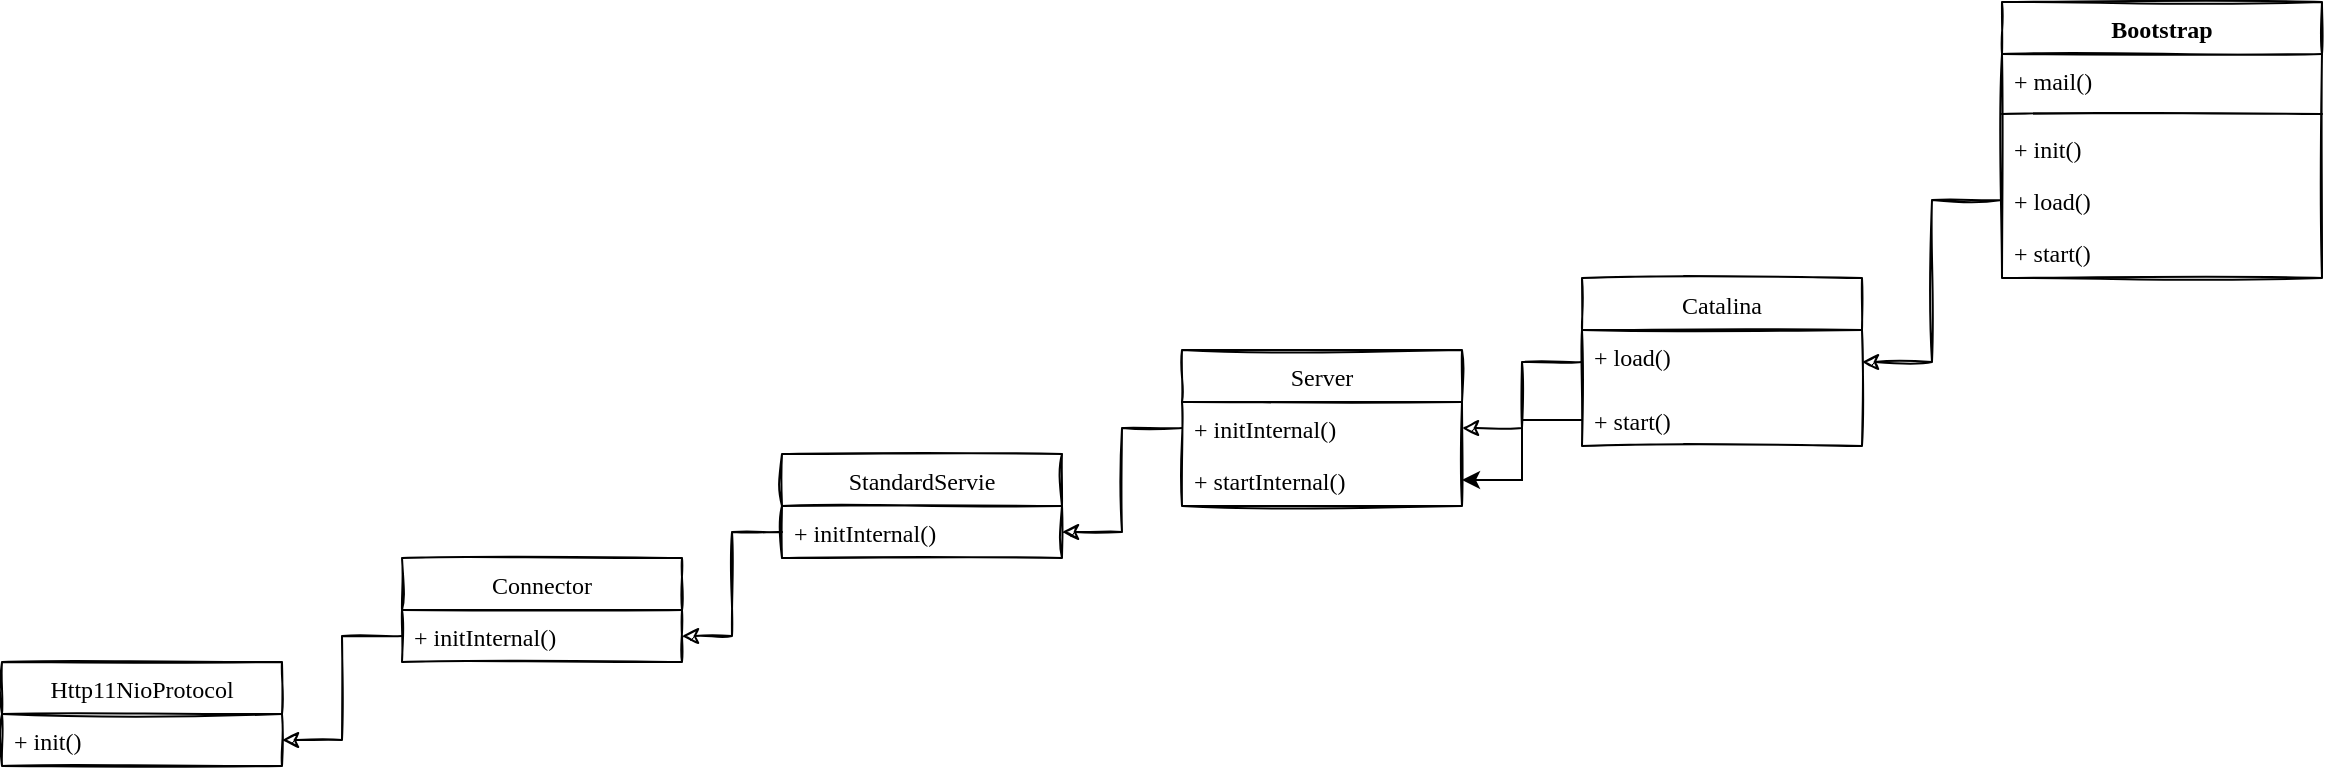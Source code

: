 <mxfile>
    <diagram id="bsKxnGacgMXl-KsoyFUi" name="Page-1">
        <mxGraphModel dx="982" dy="570" grid="1" gridSize="10" guides="1" tooltips="1" connect="1" arrows="1" fold="1" page="1" pageScale="1" pageWidth="3300" pageHeight="4681" math="0" shadow="0">
            <root>
                <mxCell id="0"/>
                <mxCell id="1" parent="0"/>
                <mxCell id="4A4YIte2eC2OUJFDEEWy-4" value="Bootstrap&#10;" style="swimlane;fontStyle=1;align=center;verticalAlign=top;childLayout=stackLayout;horizontal=1;startSize=26;horizontalStack=0;resizeParent=1;resizeParentMax=0;resizeLast=0;collapsible=1;marginBottom=0;sketch=1;fontFamily=Comic Sans MS;" parent="1" vertex="1">
                    <mxGeometry x="1040" y="70" width="160" height="138" as="geometry">
                        <mxRectangle x="450" y="40" width="90" height="26" as="alternateBounds"/>
                    </mxGeometry>
                </mxCell>
                <mxCell id="4A4YIte2eC2OUJFDEEWy-5" value="+ mail()" style="text;strokeColor=none;fillColor=none;align=left;verticalAlign=top;spacingLeft=4;spacingRight=4;overflow=hidden;rotatable=0;points=[[0,0.5],[1,0.5]];portConstraint=eastwest;sketch=1;fontFamily=Comic Sans MS;" parent="4A4YIte2eC2OUJFDEEWy-4" vertex="1">
                    <mxGeometry y="26" width="160" height="26" as="geometry"/>
                </mxCell>
                <mxCell id="4A4YIte2eC2OUJFDEEWy-6" value="" style="line;strokeWidth=1;fillColor=none;align=left;verticalAlign=middle;spacingTop=-1;spacingLeft=3;spacingRight=3;rotatable=0;labelPosition=right;points=[];portConstraint=eastwest;sketch=1;fontFamily=Comic Sans MS;" parent="4A4YIte2eC2OUJFDEEWy-4" vertex="1">
                    <mxGeometry y="52" width="160" height="8" as="geometry"/>
                </mxCell>
                <mxCell id="4A4YIte2eC2OUJFDEEWy-7" value="+ init()" style="text;strokeColor=none;fillColor=none;align=left;verticalAlign=top;spacingLeft=4;spacingRight=4;overflow=hidden;rotatable=0;points=[[0,0.5],[1,0.5]];portConstraint=eastwest;sketch=1;fontFamily=Comic Sans MS;" parent="4A4YIte2eC2OUJFDEEWy-4" vertex="1">
                    <mxGeometry y="60" width="160" height="26" as="geometry"/>
                </mxCell>
                <mxCell id="4A4YIte2eC2OUJFDEEWy-19" value="+ load()" style="text;strokeColor=none;fillColor=none;align=left;verticalAlign=top;spacingLeft=4;spacingRight=4;overflow=hidden;rotatable=0;points=[[0,0.5],[1,0.5]];portConstraint=eastwest;sketch=1;fontFamily=Comic Sans MS;" parent="4A4YIte2eC2OUJFDEEWy-4" vertex="1">
                    <mxGeometry y="86" width="160" height="26" as="geometry"/>
                </mxCell>
                <mxCell id="4A4YIte2eC2OUJFDEEWy-20" value="+ start()" style="text;strokeColor=none;fillColor=none;align=left;verticalAlign=top;spacingLeft=4;spacingRight=4;overflow=hidden;rotatable=0;points=[[0,0.5],[1,0.5]];portConstraint=eastwest;sketch=1;fontFamily=Comic Sans MS;" parent="4A4YIte2eC2OUJFDEEWy-4" vertex="1">
                    <mxGeometry y="112" width="160" height="26" as="geometry"/>
                </mxCell>
                <mxCell id="4A4YIte2eC2OUJFDEEWy-27" value="Server" style="swimlane;fontStyle=0;childLayout=stackLayout;horizontal=1;startSize=26;fillColor=none;horizontalStack=0;resizeParent=1;resizeParentMax=0;resizeLast=0;collapsible=1;marginBottom=0;sketch=1;fontFamily=Comic Sans MS;" parent="1" vertex="1">
                    <mxGeometry x="630" y="244" width="140" height="78" as="geometry"/>
                </mxCell>
                <mxCell id="4A4YIte2eC2OUJFDEEWy-28" value="+ initInternal()" style="text;strokeColor=none;fillColor=none;align=left;verticalAlign=top;spacingLeft=4;spacingRight=4;overflow=hidden;rotatable=0;points=[[0,0.5],[1,0.5]];portConstraint=eastwest;sketch=1;fontFamily=Comic Sans MS;" parent="4A4YIte2eC2OUJFDEEWy-27" vertex="1">
                    <mxGeometry y="26" width="140" height="26" as="geometry"/>
                </mxCell>
                <mxCell id="4A4YIte2eC2OUJFDEEWy-76" value="+ startInternal()" style="text;strokeColor=none;fillColor=none;align=left;verticalAlign=top;spacingLeft=4;spacingRight=4;overflow=hidden;rotatable=0;points=[[0,0.5],[1,0.5]];portConstraint=eastwest;shadow=1;fontFamily=Comic Sans MS;" parent="4A4YIte2eC2OUJFDEEWy-27" vertex="1">
                    <mxGeometry y="52" width="140" height="26" as="geometry"/>
                </mxCell>
                <mxCell id="4A4YIte2eC2OUJFDEEWy-31" style="edgeStyle=orthogonalEdgeStyle;rounded=0;orthogonalLoop=1;jettySize=auto;html=1;exitX=0;exitY=0.5;exitDx=0;exitDy=0;entryX=1;entryY=0.5;entryDx=0;entryDy=0;sketch=1;fontFamily=Comic Sans MS;" parent="1" source="4A4YIte2eC2OUJFDEEWy-22" target="4A4YIte2eC2OUJFDEEWy-28" edge="1">
                    <mxGeometry relative="1" as="geometry"/>
                </mxCell>
                <mxCell id="4A4YIte2eC2OUJFDEEWy-37" value="StandardServie" style="swimlane;fontStyle=0;childLayout=stackLayout;horizontal=1;startSize=26;fillColor=none;horizontalStack=0;resizeParent=1;resizeParentMax=0;resizeLast=0;collapsible=1;marginBottom=0;sketch=1;fontFamily=Comic Sans MS;" parent="1" vertex="1">
                    <mxGeometry x="430" y="296" width="140" height="52" as="geometry"/>
                </mxCell>
                <mxCell id="4A4YIte2eC2OUJFDEEWy-38" value="+ initInternal()" style="text;strokeColor=none;fillColor=none;align=left;verticalAlign=top;spacingLeft=4;spacingRight=4;overflow=hidden;rotatable=0;points=[[0,0.5],[1,0.5]];portConstraint=eastwest;sketch=1;fontFamily=Comic Sans MS;" parent="4A4YIte2eC2OUJFDEEWy-37" vertex="1">
                    <mxGeometry y="26" width="140" height="26" as="geometry"/>
                </mxCell>
                <mxCell id="4A4YIte2eC2OUJFDEEWy-41" value="Connector" style="swimlane;fontStyle=0;childLayout=stackLayout;horizontal=1;startSize=26;fillColor=none;horizontalStack=0;resizeParent=1;resizeParentMax=0;resizeLast=0;collapsible=1;marginBottom=0;sketch=1;fontFamily=Comic Sans MS;" parent="1" vertex="1">
                    <mxGeometry x="240" y="348" width="140" height="52" as="geometry"/>
                </mxCell>
                <mxCell id="4A4YIte2eC2OUJFDEEWy-42" value="+ initInternal()" style="text;strokeColor=none;fillColor=none;align=left;verticalAlign=top;spacingLeft=4;spacingRight=4;overflow=hidden;rotatable=0;points=[[0,0.5],[1,0.5]];portConstraint=eastwest;sketch=1;fontFamily=Comic Sans MS;" parent="4A4YIte2eC2OUJFDEEWy-41" vertex="1">
                    <mxGeometry y="26" width="140" height="26" as="geometry"/>
                </mxCell>
                <mxCell id="4A4YIte2eC2OUJFDEEWy-45" style="edgeStyle=orthogonalEdgeStyle;rounded=0;orthogonalLoop=1;jettySize=auto;html=1;exitX=0;exitY=0.5;exitDx=0;exitDy=0;entryX=1;entryY=0.5;entryDx=0;entryDy=0;sketch=1;fontFamily=Comic Sans MS;" parent="1" source="4A4YIte2eC2OUJFDEEWy-28" target="4A4YIte2eC2OUJFDEEWy-38" edge="1">
                    <mxGeometry relative="1" as="geometry"/>
                </mxCell>
                <mxCell id="4A4YIte2eC2OUJFDEEWy-46" style="edgeStyle=orthogonalEdgeStyle;rounded=0;orthogonalLoop=1;jettySize=auto;html=1;exitX=0;exitY=0.5;exitDx=0;exitDy=0;entryX=1;entryY=0.5;entryDx=0;entryDy=0;sketch=1;fontFamily=Comic Sans MS;" parent="1" source="4A4YIte2eC2OUJFDEEWy-38" target="4A4YIte2eC2OUJFDEEWy-42" edge="1">
                    <mxGeometry relative="1" as="geometry"/>
                </mxCell>
                <mxCell id="4A4YIte2eC2OUJFDEEWy-47" value="Http11NioProtocol" style="swimlane;fontStyle=0;childLayout=stackLayout;horizontal=1;startSize=26;fillColor=none;horizontalStack=0;resizeParent=1;resizeParentMax=0;resizeLast=0;collapsible=1;marginBottom=0;sketch=1;fontFamily=Comic Sans MS;" parent="1" vertex="1">
                    <mxGeometry x="40" y="400" width="140" height="52" as="geometry"/>
                </mxCell>
                <mxCell id="4A4YIte2eC2OUJFDEEWy-48" value="+ init()" style="text;strokeColor=none;fillColor=none;align=left;verticalAlign=top;spacingLeft=4;spacingRight=4;overflow=hidden;rotatable=0;points=[[0,0.5],[1,0.5]];portConstraint=eastwest;sketch=1;fontFamily=Comic Sans MS;" parent="4A4YIte2eC2OUJFDEEWy-47" vertex="1">
                    <mxGeometry y="26" width="140" height="26" as="geometry"/>
                </mxCell>
                <mxCell id="4A4YIte2eC2OUJFDEEWy-51" style="edgeStyle=orthogonalEdgeStyle;rounded=0;orthogonalLoop=1;jettySize=auto;html=1;exitX=0;exitY=0.5;exitDx=0;exitDy=0;entryX=1;entryY=0.5;entryDx=0;entryDy=0;sketch=1;fontFamily=Comic Sans MS;" parent="1" source="4A4YIte2eC2OUJFDEEWy-42" target="4A4YIte2eC2OUJFDEEWy-48" edge="1">
                    <mxGeometry relative="1" as="geometry"/>
                </mxCell>
                <mxCell id="4A4YIte2eC2OUJFDEEWy-21" value="Catalina" style="swimlane;fontStyle=0;childLayout=stackLayout;horizontal=1;startSize=26;fillColor=none;horizontalStack=0;resizeParent=1;resizeParentMax=0;resizeLast=0;collapsible=1;marginBottom=0;sketch=1;fontFamily=Comic Sans MS;direction=east;flipH=0;" parent="1" vertex="1">
                    <mxGeometry x="830" y="208" width="140" height="84" as="geometry"/>
                </mxCell>
                <mxCell id="4A4YIte2eC2OUJFDEEWy-22" value="+ load()" style="text;strokeColor=none;fillColor=none;align=left;verticalAlign=top;spacingLeft=4;spacingRight=4;overflow=hidden;rotatable=0;points=[[0,0.5],[1,0.5]];portConstraint=eastwest;sketch=1;fontFamily=Comic Sans MS;shadow=1;" parent="4A4YIte2eC2OUJFDEEWy-21" vertex="1">
                    <mxGeometry y="26" width="140" height="32" as="geometry"/>
                </mxCell>
                <mxCell id="4A4YIte2eC2OUJFDEEWy-75" value="+ start()" style="text;strokeColor=none;fillColor=none;align=left;verticalAlign=top;spacingLeft=4;spacingRight=4;overflow=hidden;rotatable=0;points=[[0,0.5],[1,0.5]];portConstraint=eastwest;shadow=1;fontFamily=Comic Sans MS;" parent="4A4YIte2eC2OUJFDEEWy-21" vertex="1">
                    <mxGeometry y="58" width="140" height="26" as="geometry"/>
                </mxCell>
                <mxCell id="4A4YIte2eC2OUJFDEEWy-78" style="edgeStyle=orthogonalEdgeStyle;rounded=0;sketch=1;orthogonalLoop=1;jettySize=auto;html=1;exitX=0;exitY=0.5;exitDx=0;exitDy=0;entryX=1;entryY=0.5;entryDx=0;entryDy=0;fontFamily=Comic Sans MS;" parent="1" source="4A4YIte2eC2OUJFDEEWy-19" target="4A4YIte2eC2OUJFDEEWy-22" edge="1">
                    <mxGeometry relative="1" as="geometry"/>
                </mxCell>
                <mxCell id="4" style="edgeStyle=orthogonalEdgeStyle;rounded=0;orthogonalLoop=1;jettySize=auto;html=1;exitX=0;exitY=0.5;exitDx=0;exitDy=0;entryX=1;entryY=0.5;entryDx=0;entryDy=0;" edge="1" parent="1" source="4A4YIte2eC2OUJFDEEWy-75" target="4A4YIte2eC2OUJFDEEWy-76">
                    <mxGeometry relative="1" as="geometry"/>
                </mxCell>
            </root>
        </mxGraphModel>
    </diagram>
</mxfile>